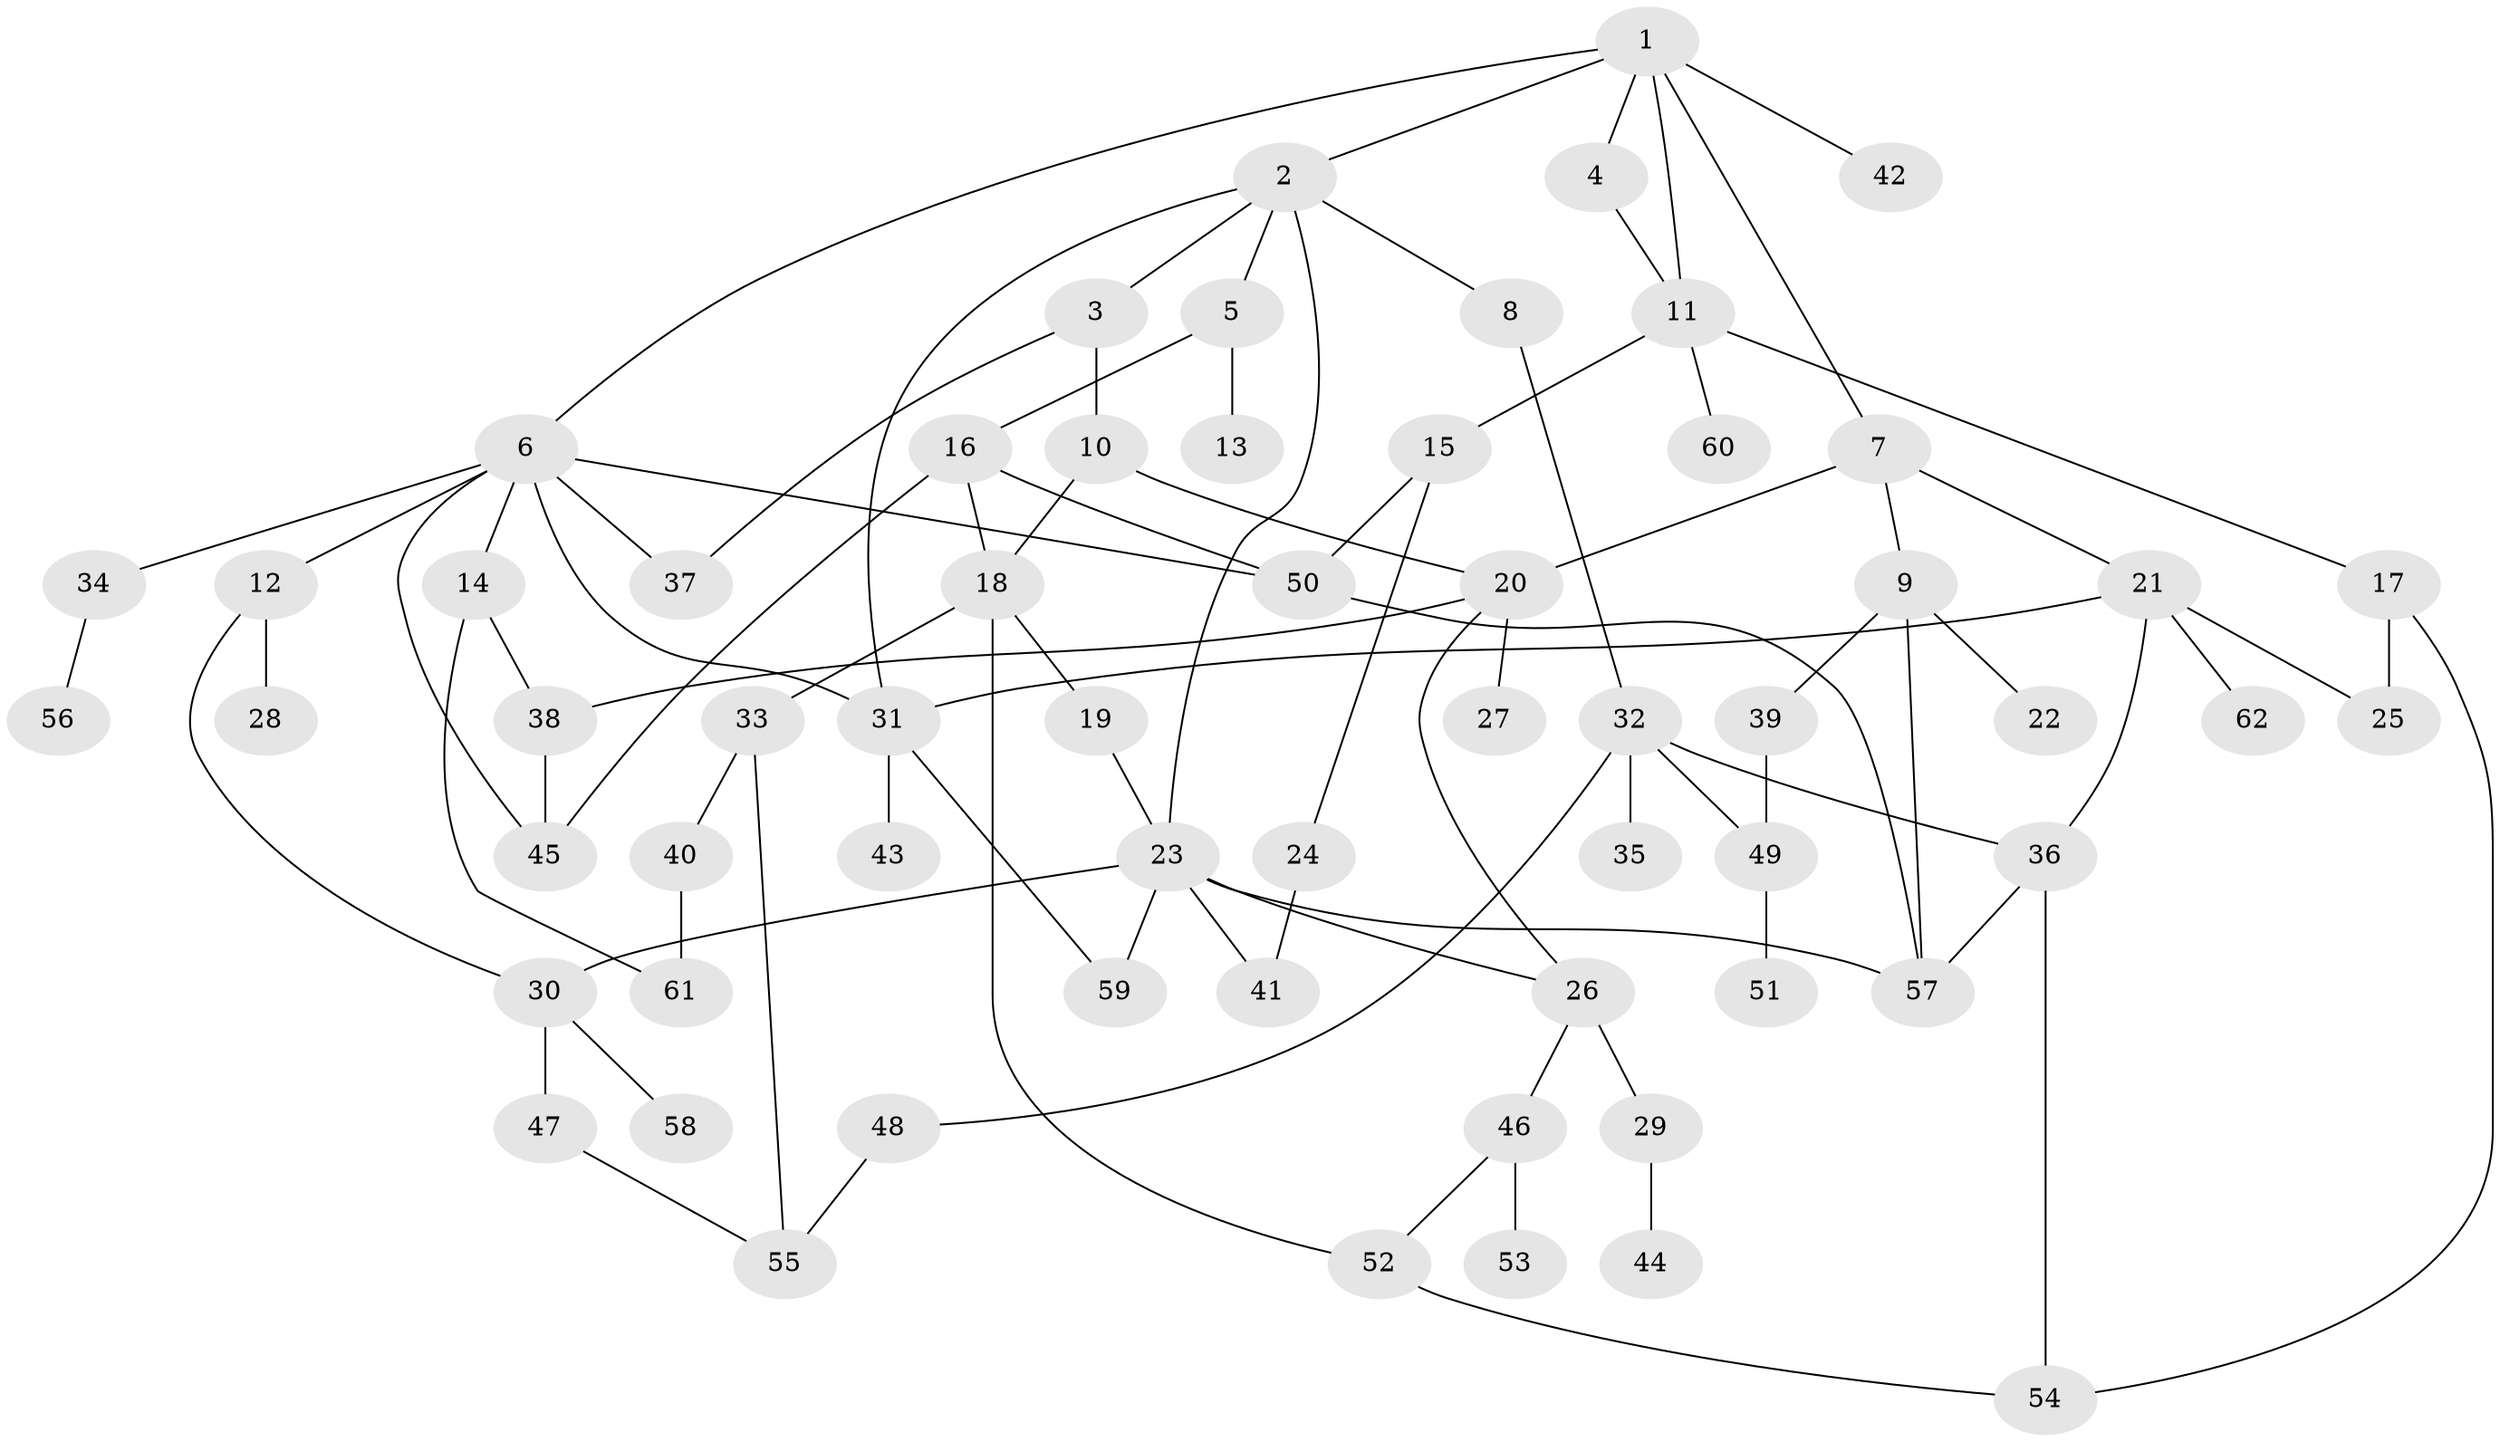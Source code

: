 // coarse degree distribution, {10: 0.023255813953488372, 4: 0.13953488372093023, 2: 0.23255813953488372, 9: 0.023255813953488372, 7: 0.06976744186046512, 5: 0.09302325581395349, 6: 0.046511627906976744, 3: 0.09302325581395349, 1: 0.27906976744186046}
// Generated by graph-tools (version 1.1) at 2025/23/03/03/25 07:23:31]
// undirected, 62 vertices, 89 edges
graph export_dot {
graph [start="1"]
  node [color=gray90,style=filled];
  1;
  2;
  3;
  4;
  5;
  6;
  7;
  8;
  9;
  10;
  11;
  12;
  13;
  14;
  15;
  16;
  17;
  18;
  19;
  20;
  21;
  22;
  23;
  24;
  25;
  26;
  27;
  28;
  29;
  30;
  31;
  32;
  33;
  34;
  35;
  36;
  37;
  38;
  39;
  40;
  41;
  42;
  43;
  44;
  45;
  46;
  47;
  48;
  49;
  50;
  51;
  52;
  53;
  54;
  55;
  56;
  57;
  58;
  59;
  60;
  61;
  62;
  1 -- 2;
  1 -- 4;
  1 -- 6;
  1 -- 7;
  1 -- 11;
  1 -- 42;
  2 -- 3;
  2 -- 5;
  2 -- 8;
  2 -- 31;
  2 -- 23;
  3 -- 10;
  3 -- 37;
  4 -- 11;
  5 -- 13;
  5 -- 16;
  6 -- 12;
  6 -- 14;
  6 -- 34;
  6 -- 37;
  6 -- 45;
  6 -- 50;
  6 -- 31;
  7 -- 9;
  7 -- 20;
  7 -- 21;
  8 -- 32;
  9 -- 22;
  9 -- 39;
  9 -- 57;
  10 -- 18;
  10 -- 20;
  11 -- 15;
  11 -- 17;
  11 -- 60;
  12 -- 28;
  12 -- 30;
  14 -- 61;
  14 -- 38;
  15 -- 24;
  15 -- 50;
  16 -- 50;
  16 -- 45;
  16 -- 18;
  17 -- 54;
  17 -- 25;
  18 -- 19;
  18 -- 33;
  18 -- 52;
  19 -- 23;
  20 -- 27;
  20 -- 38;
  20 -- 26;
  21 -- 25;
  21 -- 31;
  21 -- 36;
  21 -- 62;
  23 -- 26;
  23 -- 59;
  23 -- 57;
  23 -- 30;
  23 -- 41;
  24 -- 41;
  26 -- 29;
  26 -- 46;
  29 -- 44;
  30 -- 47;
  30 -- 58;
  31 -- 43;
  31 -- 59;
  32 -- 35;
  32 -- 48;
  32 -- 36;
  32 -- 49;
  33 -- 40;
  33 -- 55;
  34 -- 56;
  36 -- 57;
  36 -- 54;
  38 -- 45;
  39 -- 49;
  40 -- 61;
  46 -- 52;
  46 -- 53;
  47 -- 55;
  48 -- 55;
  49 -- 51;
  50 -- 57;
  52 -- 54;
}
